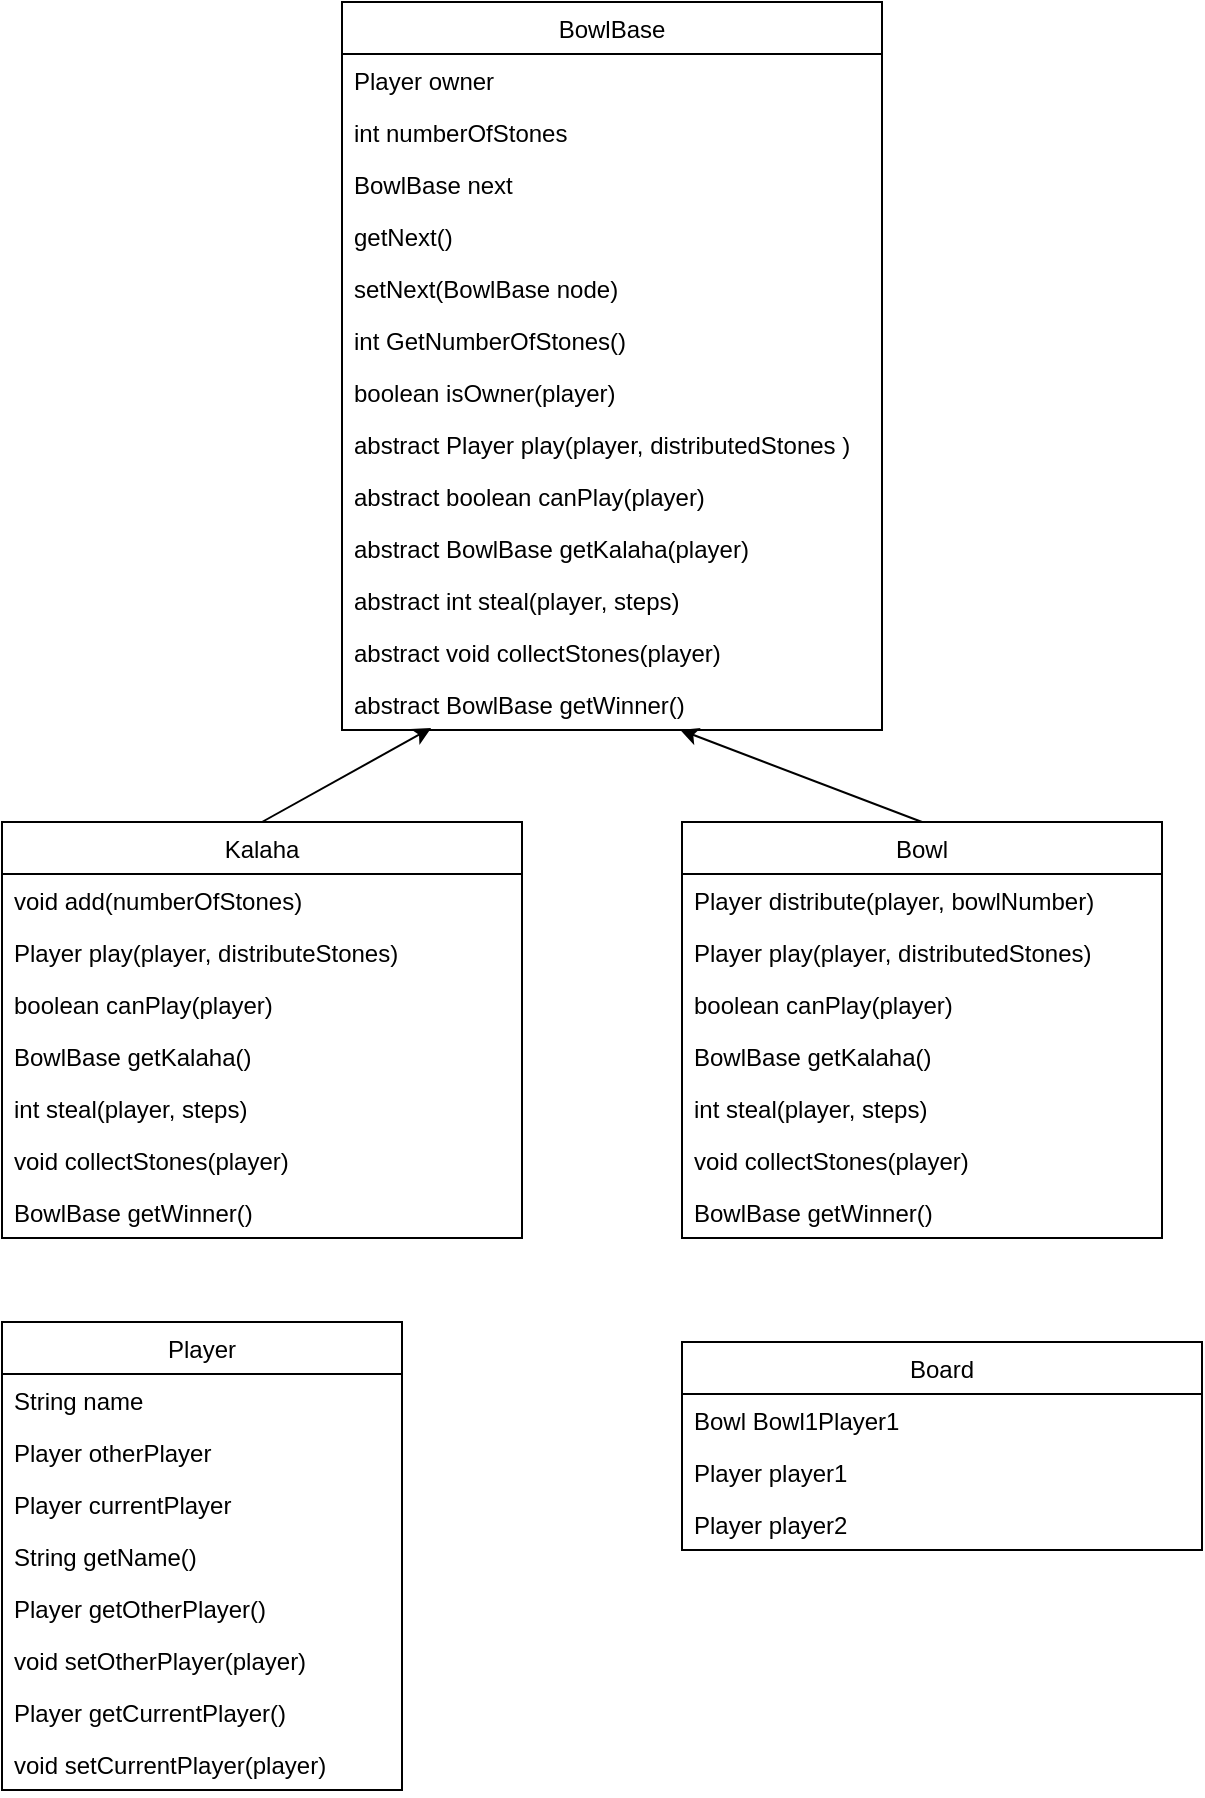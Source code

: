 <mxfile version="12.1.3" type="device" pages="1"><diagram id="Ad3LJ2NW5qAtTmY0q9lf" name="Pagina-1"><mxGraphModel dx="2048" dy="914" grid="1" gridSize="10" guides="1" tooltips="1" connect="1" arrows="1" fold="1" page="1" pageScale="1" pageWidth="850" pageHeight="1100" math="0" shadow="0"><root><mxCell id="0"/><mxCell id="1" parent="0"/><mxCell id="qCOu1KxaYKaqkcLMWCiu-7" value="Kalaha" style="swimlane;fontStyle=0;childLayout=stackLayout;horizontal=1;startSize=26;fillColor=none;horizontalStack=0;resizeParent=1;resizeParentMax=0;resizeLast=0;collapsible=1;marginBottom=0;" parent="1" vertex="1"><mxGeometry x="60" y="480" width="260" height="208" as="geometry"/></mxCell><mxCell id="qCOu1KxaYKaqkcLMWCiu-8" value="void add(numberOfStones)" style="text;strokeColor=none;fillColor=none;align=left;verticalAlign=top;spacingLeft=4;spacingRight=4;overflow=hidden;rotatable=0;points=[[0,0.5],[1,0.5]];portConstraint=eastwest;" parent="qCOu1KxaYKaqkcLMWCiu-7" vertex="1"><mxGeometry y="26" width="260" height="26" as="geometry"/></mxCell><mxCell id="6TxwZ4k4bQxcuHOhDaE8-6" value="Player play(player, distributeStones)" style="text;strokeColor=none;fillColor=none;align=left;verticalAlign=top;spacingLeft=4;spacingRight=4;overflow=hidden;rotatable=0;points=[[0,0.5],[1,0.5]];portConstraint=eastwest;" vertex="1" parent="qCOu1KxaYKaqkcLMWCiu-7"><mxGeometry y="52" width="260" height="26" as="geometry"/></mxCell><mxCell id="6TxwZ4k4bQxcuHOhDaE8-8" value="boolean canPlay(player)" style="text;strokeColor=none;fillColor=none;align=left;verticalAlign=top;spacingLeft=4;spacingRight=4;overflow=hidden;rotatable=0;points=[[0,0.5],[1,0.5]];portConstraint=eastwest;" vertex="1" parent="qCOu1KxaYKaqkcLMWCiu-7"><mxGeometry y="78" width="260" height="26" as="geometry"/></mxCell><mxCell id="6TxwZ4k4bQxcuHOhDaE8-7" value="BowlBase getKalaha()" style="text;strokeColor=none;fillColor=none;align=left;verticalAlign=top;spacingLeft=4;spacingRight=4;overflow=hidden;rotatable=0;points=[[0,0.5],[1,0.5]];portConstraint=eastwest;" vertex="1" parent="qCOu1KxaYKaqkcLMWCiu-7"><mxGeometry y="104" width="260" height="26" as="geometry"/></mxCell><mxCell id="qCOu1KxaYKaqkcLMWCiu-9" value="int steal(player, steps)" style="text;strokeColor=none;fillColor=none;align=left;verticalAlign=top;spacingLeft=4;spacingRight=4;overflow=hidden;rotatable=0;points=[[0,0.5],[1,0.5]];portConstraint=eastwest;" parent="qCOu1KxaYKaqkcLMWCiu-7" vertex="1"><mxGeometry y="130" width="260" height="26" as="geometry"/></mxCell><mxCell id="6TxwZ4k4bQxcuHOhDaE8-9" value="void collectStones(player)" style="text;strokeColor=none;fillColor=none;align=left;verticalAlign=top;spacingLeft=4;spacingRight=4;overflow=hidden;rotatable=0;points=[[0,0.5],[1,0.5]];portConstraint=eastwest;" vertex="1" parent="qCOu1KxaYKaqkcLMWCiu-7"><mxGeometry y="156" width="260" height="26" as="geometry"/></mxCell><mxCell id="qCOu1KxaYKaqkcLMWCiu-10" value="BowlBase getWinner()" style="text;strokeColor=none;fillColor=none;align=left;verticalAlign=top;spacingLeft=4;spacingRight=4;overflow=hidden;rotatable=0;points=[[0,0.5],[1,0.5]];portConstraint=eastwest;" parent="qCOu1KxaYKaqkcLMWCiu-7" vertex="1"><mxGeometry y="182" width="260" height="26" as="geometry"/></mxCell><mxCell id="qCOu1KxaYKaqkcLMWCiu-11" value="BowlBase" style="swimlane;fontStyle=0;childLayout=stackLayout;horizontal=1;startSize=26;fillColor=none;horizontalStack=0;resizeParent=1;resizeParentMax=0;resizeLast=0;collapsible=1;marginBottom=0;" parent="1" vertex="1"><mxGeometry x="230" y="70" width="270" height="364" as="geometry"/></mxCell><mxCell id="qCOu1KxaYKaqkcLMWCiu-13" value="Player owner" style="text;strokeColor=none;fillColor=none;align=left;verticalAlign=top;spacingLeft=4;spacingRight=4;overflow=hidden;rotatable=0;points=[[0,0.5],[1,0.5]];portConstraint=eastwest;" parent="qCOu1KxaYKaqkcLMWCiu-11" vertex="1"><mxGeometry y="26" width="270" height="26" as="geometry"/></mxCell><mxCell id="qCOu1KxaYKaqkcLMWCiu-12" value="int numberOfStones" style="text;strokeColor=none;fillColor=none;align=left;verticalAlign=top;spacingLeft=4;spacingRight=4;overflow=hidden;rotatable=0;points=[[0,0.5],[1,0.5]];portConstraint=eastwest;" parent="qCOu1KxaYKaqkcLMWCiu-11" vertex="1"><mxGeometry y="52" width="270" height="26" as="geometry"/></mxCell><mxCell id="qCOu1KxaYKaqkcLMWCiu-14" value="BowlBase next " style="text;strokeColor=none;fillColor=none;align=left;verticalAlign=top;spacingLeft=4;spacingRight=4;overflow=hidden;rotatable=0;points=[[0,0.5],[1,0.5]];portConstraint=eastwest;" parent="qCOu1KxaYKaqkcLMWCiu-11" vertex="1"><mxGeometry y="78" width="270" height="26" as="geometry"/></mxCell><mxCell id="qCOu1KxaYKaqkcLMWCiu-15" value="getNext()" style="text;strokeColor=none;fillColor=none;align=left;verticalAlign=top;spacingLeft=4;spacingRight=4;overflow=hidden;rotatable=0;points=[[0,0.5],[1,0.5]];portConstraint=eastwest;" parent="qCOu1KxaYKaqkcLMWCiu-11" vertex="1"><mxGeometry y="104" width="270" height="26" as="geometry"/></mxCell><mxCell id="6TxwZ4k4bQxcuHOhDaE8-2" value="setNext(BowlBase node)" style="text;strokeColor=none;fillColor=none;align=left;verticalAlign=top;spacingLeft=4;spacingRight=4;overflow=hidden;rotatable=0;points=[[0,0.5],[1,0.5]];portConstraint=eastwest;" vertex="1" parent="qCOu1KxaYKaqkcLMWCiu-11"><mxGeometry y="130" width="270" height="26" as="geometry"/></mxCell><mxCell id="6TxwZ4k4bQxcuHOhDaE8-1" value="int GetNumberOfStones()" style="text;strokeColor=none;fillColor=none;align=left;verticalAlign=top;spacingLeft=4;spacingRight=4;overflow=hidden;rotatable=0;points=[[0,0.5],[1,0.5]];portConstraint=eastwest;" vertex="1" parent="qCOu1KxaYKaqkcLMWCiu-11"><mxGeometry y="156" width="270" height="26" as="geometry"/></mxCell><mxCell id="qCOu1KxaYKaqkcLMWCiu-45" value="boolean isOwner(player)" style="text;strokeColor=none;fillColor=none;align=left;verticalAlign=top;spacingLeft=4;spacingRight=4;overflow=hidden;rotatable=0;points=[[0,0.5],[1,0.5]];portConstraint=eastwest;" parent="qCOu1KxaYKaqkcLMWCiu-11" vertex="1"><mxGeometry y="182" width="270" height="26" as="geometry"/></mxCell><mxCell id="qCOu1KxaYKaqkcLMWCiu-16" value="abstract Player play(player, distributedStones )" style="text;strokeColor=none;fillColor=none;align=left;verticalAlign=top;spacingLeft=4;spacingRight=4;overflow=hidden;rotatable=0;points=[[0,0.5],[1,0.5]];portConstraint=eastwest;" parent="qCOu1KxaYKaqkcLMWCiu-11" vertex="1"><mxGeometry y="208" width="270" height="26" as="geometry"/></mxCell><mxCell id="qCOu1KxaYKaqkcLMWCiu-36" value="abstract boolean canPlay(player)" style="text;strokeColor=none;fillColor=none;align=left;verticalAlign=top;spacingLeft=4;spacingRight=4;overflow=hidden;rotatable=0;points=[[0,0.5],[1,0.5]];portConstraint=eastwest;" parent="qCOu1KxaYKaqkcLMWCiu-11" vertex="1"><mxGeometry y="234" width="270" height="26" as="geometry"/></mxCell><mxCell id="qCOu1KxaYKaqkcLMWCiu-39" value="abstract BowlBase getKalaha(player)" style="text;strokeColor=none;fillColor=none;align=left;verticalAlign=top;spacingLeft=4;spacingRight=4;overflow=hidden;rotatable=0;points=[[0,0.5],[1,0.5]];portConstraint=eastwest;" parent="qCOu1KxaYKaqkcLMWCiu-11" vertex="1"><mxGeometry y="260" width="270" height="26" as="geometry"/></mxCell><mxCell id="6TxwZ4k4bQxcuHOhDaE8-3" value="abstract int steal(player, steps)" style="text;strokeColor=none;fillColor=none;align=left;verticalAlign=top;spacingLeft=4;spacingRight=4;overflow=hidden;rotatable=0;points=[[0,0.5],[1,0.5]];portConstraint=eastwest;" vertex="1" parent="qCOu1KxaYKaqkcLMWCiu-11"><mxGeometry y="286" width="270" height="26" as="geometry"/></mxCell><mxCell id="6TxwZ4k4bQxcuHOhDaE8-4" value="abstract void collectStones(player)" style="text;strokeColor=none;fillColor=none;align=left;verticalAlign=top;spacingLeft=4;spacingRight=4;overflow=hidden;rotatable=0;points=[[0,0.5],[1,0.5]];portConstraint=eastwest;" vertex="1" parent="qCOu1KxaYKaqkcLMWCiu-11"><mxGeometry y="312" width="270" height="26" as="geometry"/></mxCell><mxCell id="6TxwZ4k4bQxcuHOhDaE8-5" value="abstract BowlBase getWinner()" style="text;strokeColor=none;fillColor=none;align=left;verticalAlign=top;spacingLeft=4;spacingRight=4;overflow=hidden;rotatable=0;points=[[0,0.5],[1,0.5]];portConstraint=eastwest;" vertex="1" parent="qCOu1KxaYKaqkcLMWCiu-11"><mxGeometry y="338" width="270" height="26" as="geometry"/></mxCell><mxCell id="qCOu1KxaYKaqkcLMWCiu-17" value="" style="endArrow=classic;html=1;exitX=0.5;exitY=0;exitDx=0;exitDy=0;entryX=0.165;entryY=0.962;entryDx=0;entryDy=0;entryPerimeter=0;" parent="1" source="qCOu1KxaYKaqkcLMWCiu-7" target="6TxwZ4k4bQxcuHOhDaE8-5" edge="1"><mxGeometry width="50" height="50" relative="1" as="geometry"><mxPoint x="140" y="530" as="sourcePoint"/><mxPoint x="190" y="480" as="targetPoint"/></mxGeometry></mxCell><mxCell id="qCOu1KxaYKaqkcLMWCiu-18" value="Bowl" style="swimlane;fontStyle=0;childLayout=stackLayout;horizontal=1;startSize=26;fillColor=none;horizontalStack=0;resizeParent=1;resizeParentMax=0;resizeLast=0;collapsible=1;marginBottom=0;" parent="1" vertex="1"><mxGeometry x="400" y="480" width="240" height="208" as="geometry"/></mxCell><mxCell id="qCOu1KxaYKaqkcLMWCiu-20" value="Player distribute(player, bowlNumber)" style="text;strokeColor=none;fillColor=none;align=left;verticalAlign=top;spacingLeft=4;spacingRight=4;overflow=hidden;rotatable=0;points=[[0,0.5],[1,0.5]];portConstraint=eastwest;" parent="qCOu1KxaYKaqkcLMWCiu-18" vertex="1"><mxGeometry y="26" width="240" height="26" as="geometry"/></mxCell><mxCell id="qCOu1KxaYKaqkcLMWCiu-37" value="Player play(player, distributedStones)" style="text;strokeColor=none;fillColor=none;align=left;verticalAlign=top;spacingLeft=4;spacingRight=4;overflow=hidden;rotatable=0;points=[[0,0.5],[1,0.5]];portConstraint=eastwest;" parent="qCOu1KxaYKaqkcLMWCiu-18" vertex="1"><mxGeometry y="52" width="240" height="26" as="geometry"/></mxCell><mxCell id="6TxwZ4k4bQxcuHOhDaE8-13" value="boolean canPlay(player)" style="text;strokeColor=none;fillColor=none;align=left;verticalAlign=top;spacingLeft=4;spacingRight=4;overflow=hidden;rotatable=0;points=[[0,0.5],[1,0.5]];portConstraint=eastwest;" vertex="1" parent="qCOu1KxaYKaqkcLMWCiu-18"><mxGeometry y="78" width="240" height="26" as="geometry"/></mxCell><mxCell id="6TxwZ4k4bQxcuHOhDaE8-11" value="BowlBase getKalaha()" style="text;strokeColor=none;fillColor=none;align=left;verticalAlign=top;spacingLeft=4;spacingRight=4;overflow=hidden;rotatable=0;points=[[0,0.5],[1,0.5]];portConstraint=eastwest;" vertex="1" parent="qCOu1KxaYKaqkcLMWCiu-18"><mxGeometry y="104" width="240" height="26" as="geometry"/></mxCell><mxCell id="qCOu1KxaYKaqkcLMWCiu-21" value="int steal(player, steps)" style="text;strokeColor=none;fillColor=none;align=left;verticalAlign=top;spacingLeft=4;spacingRight=4;overflow=hidden;rotatable=0;points=[[0,0.5],[1,0.5]];portConstraint=eastwest;" parent="qCOu1KxaYKaqkcLMWCiu-18" vertex="1"><mxGeometry y="130" width="240" height="26" as="geometry"/></mxCell><mxCell id="6TxwZ4k4bQxcuHOhDaE8-10" value="void collectStones(player)" style="text;strokeColor=none;fillColor=none;align=left;verticalAlign=top;spacingLeft=4;spacingRight=4;overflow=hidden;rotatable=0;points=[[0,0.5],[1,0.5]];portConstraint=eastwest;" vertex="1" parent="qCOu1KxaYKaqkcLMWCiu-18"><mxGeometry y="156" width="240" height="26" as="geometry"/></mxCell><mxCell id="6TxwZ4k4bQxcuHOhDaE8-12" value="BowlBase getWinner()" style="text;strokeColor=none;fillColor=none;align=left;verticalAlign=top;spacingLeft=4;spacingRight=4;overflow=hidden;rotatable=0;points=[[0,0.5],[1,0.5]];portConstraint=eastwest;" vertex="1" parent="qCOu1KxaYKaqkcLMWCiu-18"><mxGeometry y="182" width="240" height="26" as="geometry"/></mxCell><mxCell id="qCOu1KxaYKaqkcLMWCiu-22" value="" style="endArrow=classic;html=1;exitX=0.5;exitY=0;exitDx=0;exitDy=0;" parent="1" source="qCOu1KxaYKaqkcLMWCiu-18" target="6TxwZ4k4bQxcuHOhDaE8-5" edge="1"><mxGeometry width="50" height="50" relative="1" as="geometry"><mxPoint y="750" as="sourcePoint"/><mxPoint x="30" y="740" as="targetPoint"/></mxGeometry></mxCell><mxCell id="qCOu1KxaYKaqkcLMWCiu-27" value="Player" style="swimlane;fontStyle=0;childLayout=stackLayout;horizontal=1;startSize=26;fillColor=none;horizontalStack=0;resizeParent=1;resizeParentMax=0;resizeLast=0;collapsible=1;marginBottom=0;" parent="1" vertex="1"><mxGeometry x="60" y="730" width="200" height="234" as="geometry"/></mxCell><mxCell id="qCOu1KxaYKaqkcLMWCiu-28" value="String name" style="text;strokeColor=none;fillColor=none;align=left;verticalAlign=top;spacingLeft=4;spacingRight=4;overflow=hidden;rotatable=0;points=[[0,0.5],[1,0.5]];portConstraint=eastwest;" parent="qCOu1KxaYKaqkcLMWCiu-27" vertex="1"><mxGeometry y="26" width="200" height="26" as="geometry"/></mxCell><mxCell id="qCOu1KxaYKaqkcLMWCiu-29" value="Player otherPlayer" style="text;strokeColor=none;fillColor=none;align=left;verticalAlign=top;spacingLeft=4;spacingRight=4;overflow=hidden;rotatable=0;points=[[0,0.5],[1,0.5]];portConstraint=eastwest;" parent="qCOu1KxaYKaqkcLMWCiu-27" vertex="1"><mxGeometry y="52" width="200" height="26" as="geometry"/></mxCell><mxCell id="qCOu1KxaYKaqkcLMWCiu-30" value="Player currentPlayer" style="text;strokeColor=none;fillColor=none;align=left;verticalAlign=top;spacingLeft=4;spacingRight=4;overflow=hidden;rotatable=0;points=[[0,0.5],[1,0.5]];portConstraint=eastwest;" parent="qCOu1KxaYKaqkcLMWCiu-27" vertex="1"><mxGeometry y="78" width="200" height="26" as="geometry"/></mxCell><mxCell id="qCOu1KxaYKaqkcLMWCiu-31" value="String getName()" style="text;strokeColor=none;fillColor=none;align=left;verticalAlign=top;spacingLeft=4;spacingRight=4;overflow=hidden;rotatable=0;points=[[0,0.5],[1,0.5]];portConstraint=eastwest;" parent="qCOu1KxaYKaqkcLMWCiu-27" vertex="1"><mxGeometry y="104" width="200" height="26" as="geometry"/></mxCell><mxCell id="qCOu1KxaYKaqkcLMWCiu-33" value="Player getOtherPlayer()" style="text;strokeColor=none;fillColor=none;align=left;verticalAlign=top;spacingLeft=4;spacingRight=4;overflow=hidden;rotatable=0;points=[[0,0.5],[1,0.5]];portConstraint=eastwest;" parent="qCOu1KxaYKaqkcLMWCiu-27" vertex="1"><mxGeometry y="130" width="200" height="26" as="geometry"/></mxCell><mxCell id="6TxwZ4k4bQxcuHOhDaE8-15" value="void setOtherPlayer(player)" style="text;strokeColor=none;fillColor=none;align=left;verticalAlign=top;spacingLeft=4;spacingRight=4;overflow=hidden;rotatable=0;points=[[0,0.5],[1,0.5]];portConstraint=eastwest;" vertex="1" parent="qCOu1KxaYKaqkcLMWCiu-27"><mxGeometry y="156" width="200" height="26" as="geometry"/></mxCell><mxCell id="6TxwZ4k4bQxcuHOhDaE8-14" value="Player getCurrentPlayer()" style="text;strokeColor=none;fillColor=none;align=left;verticalAlign=top;spacingLeft=4;spacingRight=4;overflow=hidden;rotatable=0;points=[[0,0.5],[1,0.5]];portConstraint=eastwest;" vertex="1" parent="qCOu1KxaYKaqkcLMWCiu-27"><mxGeometry y="182" width="200" height="26" as="geometry"/></mxCell><mxCell id="qCOu1KxaYKaqkcLMWCiu-32" value="void setCurrentPlayer(player)" style="text;strokeColor=none;fillColor=none;align=left;verticalAlign=top;spacingLeft=4;spacingRight=4;overflow=hidden;rotatable=0;points=[[0,0.5],[1,0.5]];portConstraint=eastwest;" parent="qCOu1KxaYKaqkcLMWCiu-27" vertex="1"><mxGeometry y="208" width="200" height="26" as="geometry"/></mxCell><mxCell id="qCOu1KxaYKaqkcLMWCiu-40" value="Board" style="swimlane;fontStyle=0;childLayout=stackLayout;horizontal=1;startSize=26;fillColor=none;horizontalStack=0;resizeParent=1;resizeParentMax=0;resizeLast=0;collapsible=1;marginBottom=0;" parent="1" vertex="1"><mxGeometry x="400" y="740" width="260" height="104" as="geometry"/></mxCell><mxCell id="6TxwZ4k4bQxcuHOhDaE8-19" value="Bowl Bowl1Player1" style="text;strokeColor=none;fillColor=none;align=left;verticalAlign=top;spacingLeft=4;spacingRight=4;overflow=hidden;rotatable=0;points=[[0,0.5],[1,0.5]];portConstraint=eastwest;" vertex="1" parent="qCOu1KxaYKaqkcLMWCiu-40"><mxGeometry y="26" width="260" height="26" as="geometry"/></mxCell><mxCell id="6TxwZ4k4bQxcuHOhDaE8-17" value="Player player1" style="text;strokeColor=none;fillColor=none;align=left;verticalAlign=top;spacingLeft=4;spacingRight=4;overflow=hidden;rotatable=0;points=[[0,0.5],[1,0.5]];portConstraint=eastwest;" vertex="1" parent="qCOu1KxaYKaqkcLMWCiu-40"><mxGeometry y="52" width="260" height="26" as="geometry"/></mxCell><mxCell id="6TxwZ4k4bQxcuHOhDaE8-18" value="Player player2" style="text;strokeColor=none;fillColor=none;align=left;verticalAlign=top;spacingLeft=4;spacingRight=4;overflow=hidden;rotatable=0;points=[[0,0.5],[1,0.5]];portConstraint=eastwest;" vertex="1" parent="qCOu1KxaYKaqkcLMWCiu-40"><mxGeometry y="78" width="260" height="26" as="geometry"/></mxCell></root></mxGraphModel></diagram></mxfile>